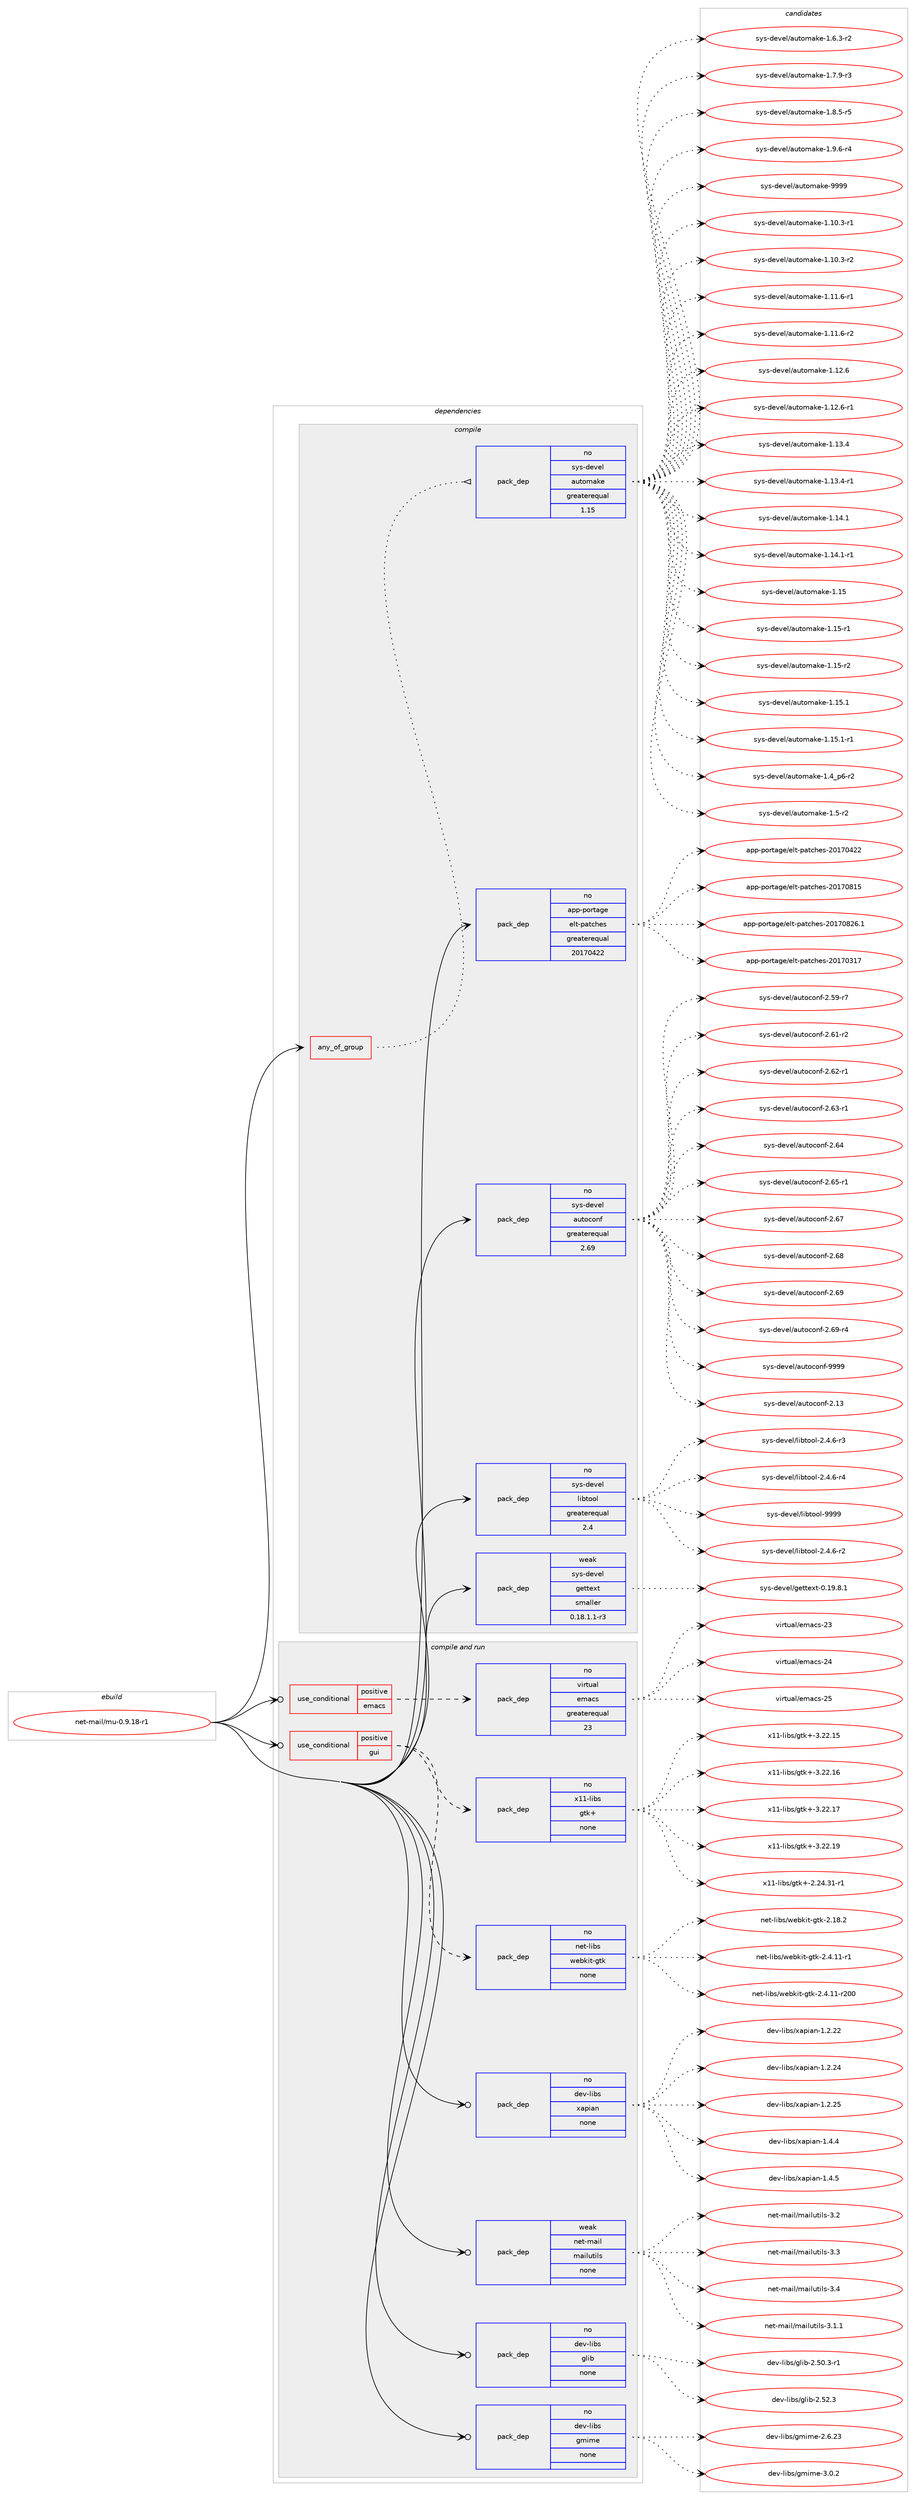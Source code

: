digraph prolog {

# *************
# Graph options
# *************

newrank=true;
concentrate=true;
compound=true;
graph [rankdir=LR,fontname=Helvetica,fontsize=10,ranksep=1.5];#, ranksep=2.5, nodesep=0.2];
edge  [arrowhead=vee];
node  [fontname=Helvetica,fontsize=10];

# **********
# The ebuild
# **********

subgraph cluster_leftcol {
color=gray;
rank=same;
label=<<i>ebuild</i>>;
id [label="net-mail/mu-0.9.18-r1", color=red, width=4, href="../net-mail/mu-0.9.18-r1.svg"];
}

# ****************
# The dependencies
# ****************

subgraph cluster_midcol {
color=gray;
label=<<i>dependencies</i>>;
subgraph cluster_compile {
fillcolor="#eeeeee";
style=filled;
label=<<i>compile</i>>;
subgraph any6923 {
dependency422025 [label=<<TABLE BORDER="0" CELLBORDER="1" CELLSPACING="0" CELLPADDING="4"><TR><TD CELLPADDING="10">any_of_group</TD></TR></TABLE>>, shape=none, color=red];subgraph pack310411 {
dependency422026 [label=<<TABLE BORDER="0" CELLBORDER="1" CELLSPACING="0" CELLPADDING="4" WIDTH="220"><TR><TD ROWSPAN="6" CELLPADDING="30">pack_dep</TD></TR><TR><TD WIDTH="110">no</TD></TR><TR><TD>sys-devel</TD></TR><TR><TD>automake</TD></TR><TR><TD>greaterequal</TD></TR><TR><TD>1.15</TD></TR></TABLE>>, shape=none, color=blue];
}
dependency422025:e -> dependency422026:w [weight=20,style="dotted",arrowhead="oinv"];
}
id:e -> dependency422025:w [weight=20,style="solid",arrowhead="vee"];
subgraph pack310412 {
dependency422027 [label=<<TABLE BORDER="0" CELLBORDER="1" CELLSPACING="0" CELLPADDING="4" WIDTH="220"><TR><TD ROWSPAN="6" CELLPADDING="30">pack_dep</TD></TR><TR><TD WIDTH="110">no</TD></TR><TR><TD>app-portage</TD></TR><TR><TD>elt-patches</TD></TR><TR><TD>greaterequal</TD></TR><TR><TD>20170422</TD></TR></TABLE>>, shape=none, color=blue];
}
id:e -> dependency422027:w [weight=20,style="solid",arrowhead="vee"];
subgraph pack310413 {
dependency422028 [label=<<TABLE BORDER="0" CELLBORDER="1" CELLSPACING="0" CELLPADDING="4" WIDTH="220"><TR><TD ROWSPAN="6" CELLPADDING="30">pack_dep</TD></TR><TR><TD WIDTH="110">no</TD></TR><TR><TD>sys-devel</TD></TR><TR><TD>autoconf</TD></TR><TR><TD>greaterequal</TD></TR><TR><TD>2.69</TD></TR></TABLE>>, shape=none, color=blue];
}
id:e -> dependency422028:w [weight=20,style="solid",arrowhead="vee"];
subgraph pack310414 {
dependency422029 [label=<<TABLE BORDER="0" CELLBORDER="1" CELLSPACING="0" CELLPADDING="4" WIDTH="220"><TR><TD ROWSPAN="6" CELLPADDING="30">pack_dep</TD></TR><TR><TD WIDTH="110">no</TD></TR><TR><TD>sys-devel</TD></TR><TR><TD>libtool</TD></TR><TR><TD>greaterequal</TD></TR><TR><TD>2.4</TD></TR></TABLE>>, shape=none, color=blue];
}
id:e -> dependency422029:w [weight=20,style="solid",arrowhead="vee"];
subgraph pack310415 {
dependency422030 [label=<<TABLE BORDER="0" CELLBORDER="1" CELLSPACING="0" CELLPADDING="4" WIDTH="220"><TR><TD ROWSPAN="6" CELLPADDING="30">pack_dep</TD></TR><TR><TD WIDTH="110">weak</TD></TR><TR><TD>sys-devel</TD></TR><TR><TD>gettext</TD></TR><TR><TD>smaller</TD></TR><TR><TD>0.18.1.1-r3</TD></TR></TABLE>>, shape=none, color=blue];
}
id:e -> dependency422030:w [weight=20,style="solid",arrowhead="vee"];
}
subgraph cluster_compileandrun {
fillcolor="#eeeeee";
style=filled;
label=<<i>compile and run</i>>;
subgraph cond104499 {
dependency422031 [label=<<TABLE BORDER="0" CELLBORDER="1" CELLSPACING="0" CELLPADDING="4"><TR><TD ROWSPAN="3" CELLPADDING="10">use_conditional</TD></TR><TR><TD>positive</TD></TR><TR><TD>emacs</TD></TR></TABLE>>, shape=none, color=red];
subgraph pack310416 {
dependency422032 [label=<<TABLE BORDER="0" CELLBORDER="1" CELLSPACING="0" CELLPADDING="4" WIDTH="220"><TR><TD ROWSPAN="6" CELLPADDING="30">pack_dep</TD></TR><TR><TD WIDTH="110">no</TD></TR><TR><TD>virtual</TD></TR><TR><TD>emacs</TD></TR><TR><TD>greaterequal</TD></TR><TR><TD>23</TD></TR></TABLE>>, shape=none, color=blue];
}
dependency422031:e -> dependency422032:w [weight=20,style="dashed",arrowhead="vee"];
}
id:e -> dependency422031:w [weight=20,style="solid",arrowhead="odotvee"];
subgraph cond104500 {
dependency422033 [label=<<TABLE BORDER="0" CELLBORDER="1" CELLSPACING="0" CELLPADDING="4"><TR><TD ROWSPAN="3" CELLPADDING="10">use_conditional</TD></TR><TR><TD>positive</TD></TR><TR><TD>gui</TD></TR></TABLE>>, shape=none, color=red];
subgraph pack310417 {
dependency422034 [label=<<TABLE BORDER="0" CELLBORDER="1" CELLSPACING="0" CELLPADDING="4" WIDTH="220"><TR><TD ROWSPAN="6" CELLPADDING="30">pack_dep</TD></TR><TR><TD WIDTH="110">no</TD></TR><TR><TD>x11-libs</TD></TR><TR><TD>gtk+</TD></TR><TR><TD>none</TD></TR><TR><TD></TD></TR></TABLE>>, shape=none, color=blue];
}
dependency422033:e -> dependency422034:w [weight=20,style="dashed",arrowhead="vee"];
subgraph pack310418 {
dependency422035 [label=<<TABLE BORDER="0" CELLBORDER="1" CELLSPACING="0" CELLPADDING="4" WIDTH="220"><TR><TD ROWSPAN="6" CELLPADDING="30">pack_dep</TD></TR><TR><TD WIDTH="110">no</TD></TR><TR><TD>net-libs</TD></TR><TR><TD>webkit-gtk</TD></TR><TR><TD>none</TD></TR><TR><TD></TD></TR></TABLE>>, shape=none, color=blue];
}
dependency422033:e -> dependency422035:w [weight=20,style="dashed",arrowhead="vee"];
}
id:e -> dependency422033:w [weight=20,style="solid",arrowhead="odotvee"];
subgraph pack310419 {
dependency422036 [label=<<TABLE BORDER="0" CELLBORDER="1" CELLSPACING="0" CELLPADDING="4" WIDTH="220"><TR><TD ROWSPAN="6" CELLPADDING="30">pack_dep</TD></TR><TR><TD WIDTH="110">no</TD></TR><TR><TD>dev-libs</TD></TR><TR><TD>glib</TD></TR><TR><TD>none</TD></TR><TR><TD></TD></TR></TABLE>>, shape=none, color=blue];
}
id:e -> dependency422036:w [weight=20,style="solid",arrowhead="odotvee"];
subgraph pack310420 {
dependency422037 [label=<<TABLE BORDER="0" CELLBORDER="1" CELLSPACING="0" CELLPADDING="4" WIDTH="220"><TR><TD ROWSPAN="6" CELLPADDING="30">pack_dep</TD></TR><TR><TD WIDTH="110">no</TD></TR><TR><TD>dev-libs</TD></TR><TR><TD>gmime</TD></TR><TR><TD>none</TD></TR><TR><TD></TD></TR></TABLE>>, shape=none, color=blue];
}
id:e -> dependency422037:w [weight=20,style="solid",arrowhead="odotvee"];
subgraph pack310421 {
dependency422038 [label=<<TABLE BORDER="0" CELLBORDER="1" CELLSPACING="0" CELLPADDING="4" WIDTH="220"><TR><TD ROWSPAN="6" CELLPADDING="30">pack_dep</TD></TR><TR><TD WIDTH="110">no</TD></TR><TR><TD>dev-libs</TD></TR><TR><TD>xapian</TD></TR><TR><TD>none</TD></TR><TR><TD></TD></TR></TABLE>>, shape=none, color=blue];
}
id:e -> dependency422038:w [weight=20,style="solid",arrowhead="odotvee"];
subgraph pack310422 {
dependency422039 [label=<<TABLE BORDER="0" CELLBORDER="1" CELLSPACING="0" CELLPADDING="4" WIDTH="220"><TR><TD ROWSPAN="6" CELLPADDING="30">pack_dep</TD></TR><TR><TD WIDTH="110">weak</TD></TR><TR><TD>net-mail</TD></TR><TR><TD>mailutils</TD></TR><TR><TD>none</TD></TR><TR><TD></TD></TR></TABLE>>, shape=none, color=blue];
}
id:e -> dependency422039:w [weight=20,style="solid",arrowhead="odotvee"];
}
subgraph cluster_run {
fillcolor="#eeeeee";
style=filled;
label=<<i>run</i>>;
}
}

# **************
# The candidates
# **************

subgraph cluster_choices {
rank=same;
color=gray;
label=<<i>candidates</i>>;

subgraph choice310411 {
color=black;
nodesep=1;
choice11512111545100101118101108479711711611110997107101454946494846514511449 [label="sys-devel/automake-1.10.3-r1", color=red, width=4,href="../sys-devel/automake-1.10.3-r1.svg"];
choice11512111545100101118101108479711711611110997107101454946494846514511450 [label="sys-devel/automake-1.10.3-r2", color=red, width=4,href="../sys-devel/automake-1.10.3-r2.svg"];
choice11512111545100101118101108479711711611110997107101454946494946544511449 [label="sys-devel/automake-1.11.6-r1", color=red, width=4,href="../sys-devel/automake-1.11.6-r1.svg"];
choice11512111545100101118101108479711711611110997107101454946494946544511450 [label="sys-devel/automake-1.11.6-r2", color=red, width=4,href="../sys-devel/automake-1.11.6-r2.svg"];
choice1151211154510010111810110847971171161111099710710145494649504654 [label="sys-devel/automake-1.12.6", color=red, width=4,href="../sys-devel/automake-1.12.6.svg"];
choice11512111545100101118101108479711711611110997107101454946495046544511449 [label="sys-devel/automake-1.12.6-r1", color=red, width=4,href="../sys-devel/automake-1.12.6-r1.svg"];
choice1151211154510010111810110847971171161111099710710145494649514652 [label="sys-devel/automake-1.13.4", color=red, width=4,href="../sys-devel/automake-1.13.4.svg"];
choice11512111545100101118101108479711711611110997107101454946495146524511449 [label="sys-devel/automake-1.13.4-r1", color=red, width=4,href="../sys-devel/automake-1.13.4-r1.svg"];
choice1151211154510010111810110847971171161111099710710145494649524649 [label="sys-devel/automake-1.14.1", color=red, width=4,href="../sys-devel/automake-1.14.1.svg"];
choice11512111545100101118101108479711711611110997107101454946495246494511449 [label="sys-devel/automake-1.14.1-r1", color=red, width=4,href="../sys-devel/automake-1.14.1-r1.svg"];
choice115121115451001011181011084797117116111109971071014549464953 [label="sys-devel/automake-1.15", color=red, width=4,href="../sys-devel/automake-1.15.svg"];
choice1151211154510010111810110847971171161111099710710145494649534511449 [label="sys-devel/automake-1.15-r1", color=red, width=4,href="../sys-devel/automake-1.15-r1.svg"];
choice1151211154510010111810110847971171161111099710710145494649534511450 [label="sys-devel/automake-1.15-r2", color=red, width=4,href="../sys-devel/automake-1.15-r2.svg"];
choice1151211154510010111810110847971171161111099710710145494649534649 [label="sys-devel/automake-1.15.1", color=red, width=4,href="../sys-devel/automake-1.15.1.svg"];
choice11512111545100101118101108479711711611110997107101454946495346494511449 [label="sys-devel/automake-1.15.1-r1", color=red, width=4,href="../sys-devel/automake-1.15.1-r1.svg"];
choice115121115451001011181011084797117116111109971071014549465295112544511450 [label="sys-devel/automake-1.4_p6-r2", color=red, width=4,href="../sys-devel/automake-1.4_p6-r2.svg"];
choice11512111545100101118101108479711711611110997107101454946534511450 [label="sys-devel/automake-1.5-r2", color=red, width=4,href="../sys-devel/automake-1.5-r2.svg"];
choice115121115451001011181011084797117116111109971071014549465446514511450 [label="sys-devel/automake-1.6.3-r2", color=red, width=4,href="../sys-devel/automake-1.6.3-r2.svg"];
choice115121115451001011181011084797117116111109971071014549465546574511451 [label="sys-devel/automake-1.7.9-r3", color=red, width=4,href="../sys-devel/automake-1.7.9-r3.svg"];
choice115121115451001011181011084797117116111109971071014549465646534511453 [label="sys-devel/automake-1.8.5-r5", color=red, width=4,href="../sys-devel/automake-1.8.5-r5.svg"];
choice115121115451001011181011084797117116111109971071014549465746544511452 [label="sys-devel/automake-1.9.6-r4", color=red, width=4,href="../sys-devel/automake-1.9.6-r4.svg"];
choice115121115451001011181011084797117116111109971071014557575757 [label="sys-devel/automake-9999", color=red, width=4,href="../sys-devel/automake-9999.svg"];
dependency422026:e -> choice11512111545100101118101108479711711611110997107101454946494846514511449:w [style=dotted,weight="100"];
dependency422026:e -> choice11512111545100101118101108479711711611110997107101454946494846514511450:w [style=dotted,weight="100"];
dependency422026:e -> choice11512111545100101118101108479711711611110997107101454946494946544511449:w [style=dotted,weight="100"];
dependency422026:e -> choice11512111545100101118101108479711711611110997107101454946494946544511450:w [style=dotted,weight="100"];
dependency422026:e -> choice1151211154510010111810110847971171161111099710710145494649504654:w [style=dotted,weight="100"];
dependency422026:e -> choice11512111545100101118101108479711711611110997107101454946495046544511449:w [style=dotted,weight="100"];
dependency422026:e -> choice1151211154510010111810110847971171161111099710710145494649514652:w [style=dotted,weight="100"];
dependency422026:e -> choice11512111545100101118101108479711711611110997107101454946495146524511449:w [style=dotted,weight="100"];
dependency422026:e -> choice1151211154510010111810110847971171161111099710710145494649524649:w [style=dotted,weight="100"];
dependency422026:e -> choice11512111545100101118101108479711711611110997107101454946495246494511449:w [style=dotted,weight="100"];
dependency422026:e -> choice115121115451001011181011084797117116111109971071014549464953:w [style=dotted,weight="100"];
dependency422026:e -> choice1151211154510010111810110847971171161111099710710145494649534511449:w [style=dotted,weight="100"];
dependency422026:e -> choice1151211154510010111810110847971171161111099710710145494649534511450:w [style=dotted,weight="100"];
dependency422026:e -> choice1151211154510010111810110847971171161111099710710145494649534649:w [style=dotted,weight="100"];
dependency422026:e -> choice11512111545100101118101108479711711611110997107101454946495346494511449:w [style=dotted,weight="100"];
dependency422026:e -> choice115121115451001011181011084797117116111109971071014549465295112544511450:w [style=dotted,weight="100"];
dependency422026:e -> choice11512111545100101118101108479711711611110997107101454946534511450:w [style=dotted,weight="100"];
dependency422026:e -> choice115121115451001011181011084797117116111109971071014549465446514511450:w [style=dotted,weight="100"];
dependency422026:e -> choice115121115451001011181011084797117116111109971071014549465546574511451:w [style=dotted,weight="100"];
dependency422026:e -> choice115121115451001011181011084797117116111109971071014549465646534511453:w [style=dotted,weight="100"];
dependency422026:e -> choice115121115451001011181011084797117116111109971071014549465746544511452:w [style=dotted,weight="100"];
dependency422026:e -> choice115121115451001011181011084797117116111109971071014557575757:w [style=dotted,weight="100"];
}
subgraph choice310412 {
color=black;
nodesep=1;
choice97112112451121111141169710310147101108116451129711699104101115455048495548514955 [label="app-portage/elt-patches-20170317", color=red, width=4,href="../app-portage/elt-patches-20170317.svg"];
choice97112112451121111141169710310147101108116451129711699104101115455048495548525050 [label="app-portage/elt-patches-20170422", color=red, width=4,href="../app-portage/elt-patches-20170422.svg"];
choice97112112451121111141169710310147101108116451129711699104101115455048495548564953 [label="app-portage/elt-patches-20170815", color=red, width=4,href="../app-portage/elt-patches-20170815.svg"];
choice971121124511211111411697103101471011081164511297116991041011154550484955485650544649 [label="app-portage/elt-patches-20170826.1", color=red, width=4,href="../app-portage/elt-patches-20170826.1.svg"];
dependency422027:e -> choice97112112451121111141169710310147101108116451129711699104101115455048495548514955:w [style=dotted,weight="100"];
dependency422027:e -> choice97112112451121111141169710310147101108116451129711699104101115455048495548525050:w [style=dotted,weight="100"];
dependency422027:e -> choice97112112451121111141169710310147101108116451129711699104101115455048495548564953:w [style=dotted,weight="100"];
dependency422027:e -> choice971121124511211111411697103101471011081164511297116991041011154550484955485650544649:w [style=dotted,weight="100"];
}
subgraph choice310413 {
color=black;
nodesep=1;
choice115121115451001011181011084797117116111991111101024550464951 [label="sys-devel/autoconf-2.13", color=red, width=4,href="../sys-devel/autoconf-2.13.svg"];
choice1151211154510010111810110847971171161119911111010245504653574511455 [label="sys-devel/autoconf-2.59-r7", color=red, width=4,href="../sys-devel/autoconf-2.59-r7.svg"];
choice1151211154510010111810110847971171161119911111010245504654494511450 [label="sys-devel/autoconf-2.61-r2", color=red, width=4,href="../sys-devel/autoconf-2.61-r2.svg"];
choice1151211154510010111810110847971171161119911111010245504654504511449 [label="sys-devel/autoconf-2.62-r1", color=red, width=4,href="../sys-devel/autoconf-2.62-r1.svg"];
choice1151211154510010111810110847971171161119911111010245504654514511449 [label="sys-devel/autoconf-2.63-r1", color=red, width=4,href="../sys-devel/autoconf-2.63-r1.svg"];
choice115121115451001011181011084797117116111991111101024550465452 [label="sys-devel/autoconf-2.64", color=red, width=4,href="../sys-devel/autoconf-2.64.svg"];
choice1151211154510010111810110847971171161119911111010245504654534511449 [label="sys-devel/autoconf-2.65-r1", color=red, width=4,href="../sys-devel/autoconf-2.65-r1.svg"];
choice115121115451001011181011084797117116111991111101024550465455 [label="sys-devel/autoconf-2.67", color=red, width=4,href="../sys-devel/autoconf-2.67.svg"];
choice115121115451001011181011084797117116111991111101024550465456 [label="sys-devel/autoconf-2.68", color=red, width=4,href="../sys-devel/autoconf-2.68.svg"];
choice115121115451001011181011084797117116111991111101024550465457 [label="sys-devel/autoconf-2.69", color=red, width=4,href="../sys-devel/autoconf-2.69.svg"];
choice1151211154510010111810110847971171161119911111010245504654574511452 [label="sys-devel/autoconf-2.69-r4", color=red, width=4,href="../sys-devel/autoconf-2.69-r4.svg"];
choice115121115451001011181011084797117116111991111101024557575757 [label="sys-devel/autoconf-9999", color=red, width=4,href="../sys-devel/autoconf-9999.svg"];
dependency422028:e -> choice115121115451001011181011084797117116111991111101024550464951:w [style=dotted,weight="100"];
dependency422028:e -> choice1151211154510010111810110847971171161119911111010245504653574511455:w [style=dotted,weight="100"];
dependency422028:e -> choice1151211154510010111810110847971171161119911111010245504654494511450:w [style=dotted,weight="100"];
dependency422028:e -> choice1151211154510010111810110847971171161119911111010245504654504511449:w [style=dotted,weight="100"];
dependency422028:e -> choice1151211154510010111810110847971171161119911111010245504654514511449:w [style=dotted,weight="100"];
dependency422028:e -> choice115121115451001011181011084797117116111991111101024550465452:w [style=dotted,weight="100"];
dependency422028:e -> choice1151211154510010111810110847971171161119911111010245504654534511449:w [style=dotted,weight="100"];
dependency422028:e -> choice115121115451001011181011084797117116111991111101024550465455:w [style=dotted,weight="100"];
dependency422028:e -> choice115121115451001011181011084797117116111991111101024550465456:w [style=dotted,weight="100"];
dependency422028:e -> choice115121115451001011181011084797117116111991111101024550465457:w [style=dotted,weight="100"];
dependency422028:e -> choice1151211154510010111810110847971171161119911111010245504654574511452:w [style=dotted,weight="100"];
dependency422028:e -> choice115121115451001011181011084797117116111991111101024557575757:w [style=dotted,weight="100"];
}
subgraph choice310414 {
color=black;
nodesep=1;
choice1151211154510010111810110847108105981161111111084550465246544511450 [label="sys-devel/libtool-2.4.6-r2", color=red, width=4,href="../sys-devel/libtool-2.4.6-r2.svg"];
choice1151211154510010111810110847108105981161111111084550465246544511451 [label="sys-devel/libtool-2.4.6-r3", color=red, width=4,href="../sys-devel/libtool-2.4.6-r3.svg"];
choice1151211154510010111810110847108105981161111111084550465246544511452 [label="sys-devel/libtool-2.4.6-r4", color=red, width=4,href="../sys-devel/libtool-2.4.6-r4.svg"];
choice1151211154510010111810110847108105981161111111084557575757 [label="sys-devel/libtool-9999", color=red, width=4,href="../sys-devel/libtool-9999.svg"];
dependency422029:e -> choice1151211154510010111810110847108105981161111111084550465246544511450:w [style=dotted,weight="100"];
dependency422029:e -> choice1151211154510010111810110847108105981161111111084550465246544511451:w [style=dotted,weight="100"];
dependency422029:e -> choice1151211154510010111810110847108105981161111111084550465246544511452:w [style=dotted,weight="100"];
dependency422029:e -> choice1151211154510010111810110847108105981161111111084557575757:w [style=dotted,weight="100"];
}
subgraph choice310415 {
color=black;
nodesep=1;
choice1151211154510010111810110847103101116116101120116454846495746564649 [label="sys-devel/gettext-0.19.8.1", color=red, width=4,href="../sys-devel/gettext-0.19.8.1.svg"];
dependency422030:e -> choice1151211154510010111810110847103101116116101120116454846495746564649:w [style=dotted,weight="100"];
}
subgraph choice310416 {
color=black;
nodesep=1;
choice11810511411611797108471011099799115455051 [label="virtual/emacs-23", color=red, width=4,href="../virtual/emacs-23.svg"];
choice11810511411611797108471011099799115455052 [label="virtual/emacs-24", color=red, width=4,href="../virtual/emacs-24.svg"];
choice11810511411611797108471011099799115455053 [label="virtual/emacs-25", color=red, width=4,href="../virtual/emacs-25.svg"];
dependency422032:e -> choice11810511411611797108471011099799115455051:w [style=dotted,weight="100"];
dependency422032:e -> choice11810511411611797108471011099799115455052:w [style=dotted,weight="100"];
dependency422032:e -> choice11810511411611797108471011099799115455053:w [style=dotted,weight="100"];
}
subgraph choice310417 {
color=black;
nodesep=1;
choice12049494510810598115471031161074345504650524651494511449 [label="x11-libs/gtk+-2.24.31-r1", color=red, width=4,href="../x11-libs/gtk+-2.24.31-r1.svg"];
choice1204949451081059811547103116107434551465050464953 [label="x11-libs/gtk+-3.22.15", color=red, width=4,href="../x11-libs/gtk+-3.22.15.svg"];
choice1204949451081059811547103116107434551465050464954 [label="x11-libs/gtk+-3.22.16", color=red, width=4,href="../x11-libs/gtk+-3.22.16.svg"];
choice1204949451081059811547103116107434551465050464955 [label="x11-libs/gtk+-3.22.17", color=red, width=4,href="../x11-libs/gtk+-3.22.17.svg"];
choice1204949451081059811547103116107434551465050464957 [label="x11-libs/gtk+-3.22.19", color=red, width=4,href="../x11-libs/gtk+-3.22.19.svg"];
dependency422034:e -> choice12049494510810598115471031161074345504650524651494511449:w [style=dotted,weight="100"];
dependency422034:e -> choice1204949451081059811547103116107434551465050464953:w [style=dotted,weight="100"];
dependency422034:e -> choice1204949451081059811547103116107434551465050464954:w [style=dotted,weight="100"];
dependency422034:e -> choice1204949451081059811547103116107434551465050464955:w [style=dotted,weight="100"];
dependency422034:e -> choice1204949451081059811547103116107434551465050464957:w [style=dotted,weight="100"];
}
subgraph choice310418 {
color=black;
nodesep=1;
choice110101116451081059811547119101981071051164510311610745504649564650 [label="net-libs/webkit-gtk-2.18.2", color=red, width=4,href="../net-libs/webkit-gtk-2.18.2.svg"];
choice1101011164510810598115471191019810710511645103116107455046524649494511449 [label="net-libs/webkit-gtk-2.4.11-r1", color=red, width=4,href="../net-libs/webkit-gtk-2.4.11-r1.svg"];
choice11010111645108105981154711910198107105116451031161074550465246494945114504848 [label="net-libs/webkit-gtk-2.4.11-r200", color=red, width=4,href="../net-libs/webkit-gtk-2.4.11-r200.svg"];
dependency422035:e -> choice110101116451081059811547119101981071051164510311610745504649564650:w [style=dotted,weight="100"];
dependency422035:e -> choice1101011164510810598115471191019810710511645103116107455046524649494511449:w [style=dotted,weight="100"];
dependency422035:e -> choice11010111645108105981154711910198107105116451031161074550465246494945114504848:w [style=dotted,weight="100"];
}
subgraph choice310419 {
color=black;
nodesep=1;
choice10010111845108105981154710310810598455046534846514511449 [label="dev-libs/glib-2.50.3-r1", color=red, width=4,href="../dev-libs/glib-2.50.3-r1.svg"];
choice1001011184510810598115471031081059845504653504651 [label="dev-libs/glib-2.52.3", color=red, width=4,href="../dev-libs/glib-2.52.3.svg"];
dependency422036:e -> choice10010111845108105981154710310810598455046534846514511449:w [style=dotted,weight="100"];
dependency422036:e -> choice1001011184510810598115471031081059845504653504651:w [style=dotted,weight="100"];
}
subgraph choice310420 {
color=black;
nodesep=1;
choice10010111845108105981154710310910510910145504654465051 [label="dev-libs/gmime-2.6.23", color=red, width=4,href="../dev-libs/gmime-2.6.23.svg"];
choice100101118451081059811547103109105109101455146484650 [label="dev-libs/gmime-3.0.2", color=red, width=4,href="../dev-libs/gmime-3.0.2.svg"];
dependency422037:e -> choice10010111845108105981154710310910510910145504654465051:w [style=dotted,weight="100"];
dependency422037:e -> choice100101118451081059811547103109105109101455146484650:w [style=dotted,weight="100"];
}
subgraph choice310421 {
color=black;
nodesep=1;
choice100101118451081059811547120971121059711045494650465050 [label="dev-libs/xapian-1.2.22", color=red, width=4,href="../dev-libs/xapian-1.2.22.svg"];
choice100101118451081059811547120971121059711045494650465052 [label="dev-libs/xapian-1.2.24", color=red, width=4,href="../dev-libs/xapian-1.2.24.svg"];
choice100101118451081059811547120971121059711045494650465053 [label="dev-libs/xapian-1.2.25", color=red, width=4,href="../dev-libs/xapian-1.2.25.svg"];
choice1001011184510810598115471209711210597110454946524652 [label="dev-libs/xapian-1.4.4", color=red, width=4,href="../dev-libs/xapian-1.4.4.svg"];
choice1001011184510810598115471209711210597110454946524653 [label="dev-libs/xapian-1.4.5", color=red, width=4,href="../dev-libs/xapian-1.4.5.svg"];
dependency422038:e -> choice100101118451081059811547120971121059711045494650465050:w [style=dotted,weight="100"];
dependency422038:e -> choice100101118451081059811547120971121059711045494650465052:w [style=dotted,weight="100"];
dependency422038:e -> choice100101118451081059811547120971121059711045494650465053:w [style=dotted,weight="100"];
dependency422038:e -> choice1001011184510810598115471209711210597110454946524652:w [style=dotted,weight="100"];
dependency422038:e -> choice1001011184510810598115471209711210597110454946524653:w [style=dotted,weight="100"];
}
subgraph choice310422 {
color=black;
nodesep=1;
choice11010111645109971051084710997105108117116105108115455146494649 [label="net-mail/mailutils-3.1.1", color=red, width=4,href="../net-mail/mailutils-3.1.1.svg"];
choice1101011164510997105108471099710510811711610510811545514650 [label="net-mail/mailutils-3.2", color=red, width=4,href="../net-mail/mailutils-3.2.svg"];
choice1101011164510997105108471099710510811711610510811545514651 [label="net-mail/mailutils-3.3", color=red, width=4,href="../net-mail/mailutils-3.3.svg"];
choice1101011164510997105108471099710510811711610510811545514652 [label="net-mail/mailutils-3.4", color=red, width=4,href="../net-mail/mailutils-3.4.svg"];
dependency422039:e -> choice11010111645109971051084710997105108117116105108115455146494649:w [style=dotted,weight="100"];
dependency422039:e -> choice1101011164510997105108471099710510811711610510811545514650:w [style=dotted,weight="100"];
dependency422039:e -> choice1101011164510997105108471099710510811711610510811545514651:w [style=dotted,weight="100"];
dependency422039:e -> choice1101011164510997105108471099710510811711610510811545514652:w [style=dotted,weight="100"];
}
}

}
